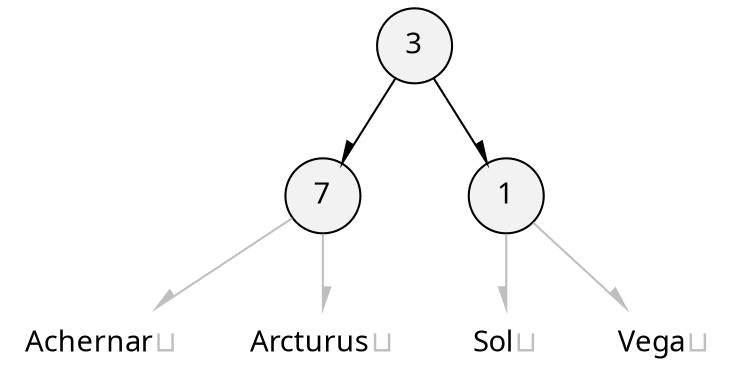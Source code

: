 digraph {
	graph [truecolor=true, bgcolor=transparent, fontname=modern];
	node [shape=none, fontname=modern];
	// tree 0x100a04120
	// branches
	tree0x100a04120branch0 [label="3", shape=circle, style=filled, fillcolor=Grey95];
	tree0x100a04120branch0 -> tree0x100a04120branch1 [arrowhead=rnormal];
	tree0x100a04120branch0 -> tree0x100a04120branch2 [arrowhead=lnormal];
	tree0x100a04120branch1 [label="7", shape=circle, style=filled, fillcolor=Grey95];
	tree0x100a04120branch1 -> tree0x100a04120leaf0 [color=Gray75, arrowhead=rnormal];
	tree0x100a04120branch1 -> tree0x100a04120leaf1 [color=Gray75, arrowhead=lnormal];
	tree0x100a04120branch2 [label="1", shape=circle, style=filled, fillcolor=Grey95];
	tree0x100a04120branch2 -> tree0x100a04120leaf2 [color=Gray75, arrowhead=rnormal];
	tree0x100a04120branch2 -> tree0x100a04120leaf3 [color=Gray75, arrowhead=lnormal];
	// leaves
	tree0x100a04120leaf0 [label = <Achernar<font color="Gray75">⊔</font>>];
	tree0x100a04120leaf1 [label = <Arcturus<font color="Gray75">⊔</font>>];
	tree0x100a04120leaf2 [label = <Sol<font color="Gray75">⊔</font>>];
	tree0x100a04120leaf3 [label = <Vega<font color="Gray75">⊔</font>>];
}
